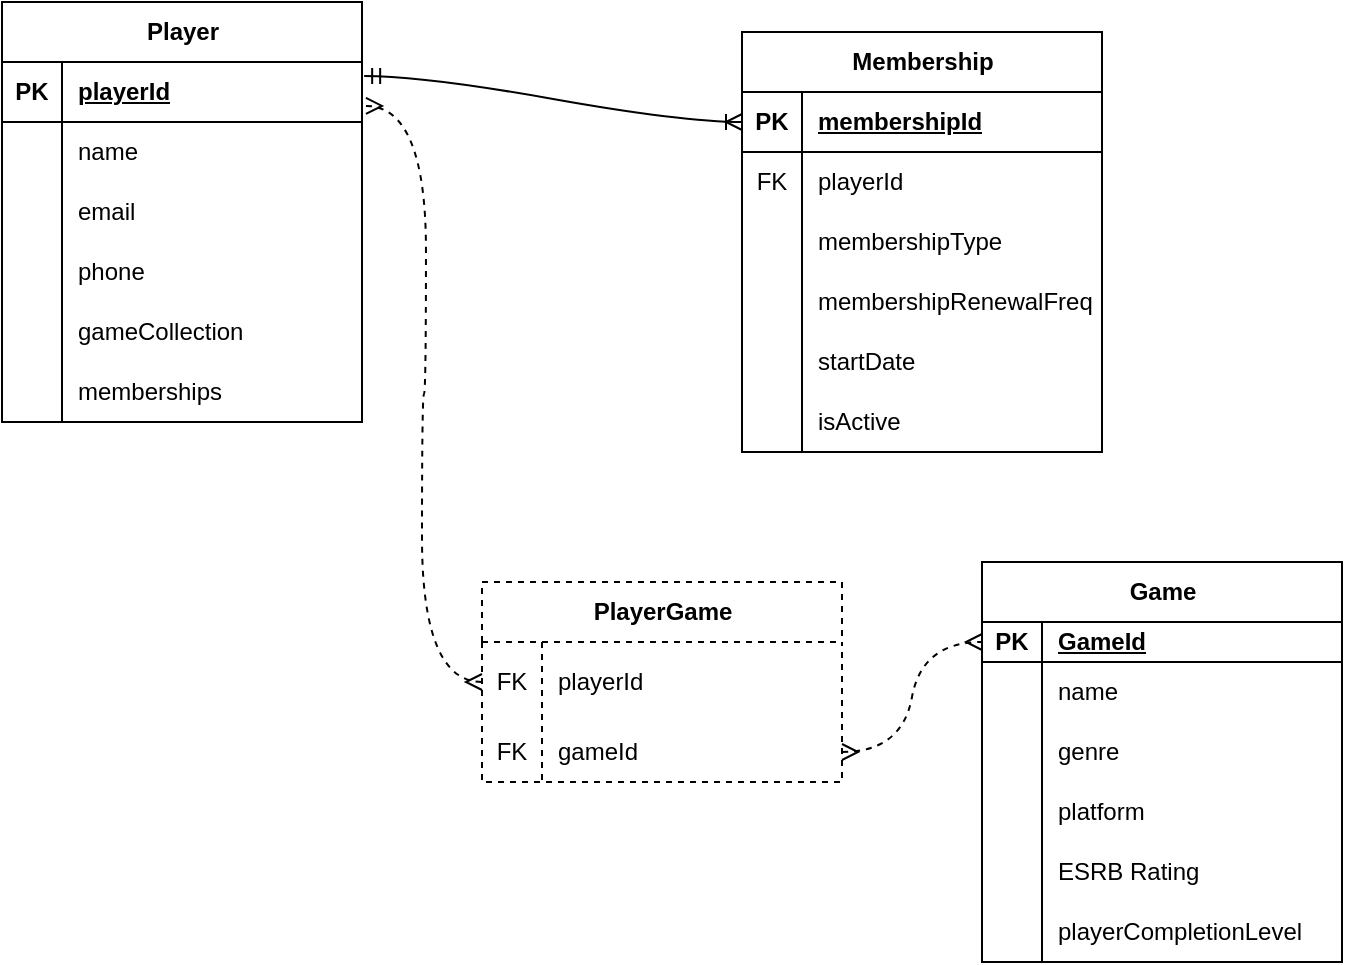<mxfile version="21.2.8" type="device">
  <diagram name="Page-1" id="vTsgXEQPl2i8FtGADmaB">
    <mxGraphModel dx="718" dy="622" grid="1" gridSize="10" guides="1" tooltips="1" connect="1" arrows="1" fold="1" page="1" pageScale="1" pageWidth="850" pageHeight="1100" math="0" shadow="0">
      <root>
        <mxCell id="0" />
        <mxCell id="1" parent="0" />
        <mxCell id="uFllj9H5I7A-Kj5GY4ly-1" value="Game" style="shape=table;startSize=30;container=1;collapsible=1;childLayout=tableLayout;fixedRows=1;rowLines=0;fontStyle=1;align=center;resizeLast=1;html=1;" vertex="1" parent="1">
          <mxGeometry x="520" y="360" width="180" height="200" as="geometry" />
        </mxCell>
        <mxCell id="uFllj9H5I7A-Kj5GY4ly-2" value="" style="shape=tableRow;horizontal=0;startSize=0;swimlaneHead=0;swimlaneBody=0;fillColor=none;collapsible=0;dropTarget=0;points=[[0,0.5],[1,0.5]];portConstraint=eastwest;top=0;left=0;right=0;bottom=1;" vertex="1" parent="uFllj9H5I7A-Kj5GY4ly-1">
          <mxGeometry y="30" width="180" height="20" as="geometry" />
        </mxCell>
        <mxCell id="uFllj9H5I7A-Kj5GY4ly-3" value="PK" style="shape=partialRectangle;connectable=0;fillColor=none;top=0;left=0;bottom=0;right=0;fontStyle=1;overflow=hidden;whiteSpace=wrap;html=1;" vertex="1" parent="uFllj9H5I7A-Kj5GY4ly-2">
          <mxGeometry width="30" height="20" as="geometry">
            <mxRectangle width="30" height="20" as="alternateBounds" />
          </mxGeometry>
        </mxCell>
        <mxCell id="uFllj9H5I7A-Kj5GY4ly-4" value="GameId" style="shape=partialRectangle;connectable=0;fillColor=none;top=0;left=0;bottom=0;right=0;align=left;spacingLeft=6;fontStyle=5;overflow=hidden;whiteSpace=wrap;html=1;" vertex="1" parent="uFllj9H5I7A-Kj5GY4ly-2">
          <mxGeometry x="30" width="150" height="20" as="geometry">
            <mxRectangle width="150" height="20" as="alternateBounds" />
          </mxGeometry>
        </mxCell>
        <mxCell id="uFllj9H5I7A-Kj5GY4ly-5" value="" style="shape=tableRow;horizontal=0;startSize=0;swimlaneHead=0;swimlaneBody=0;fillColor=none;collapsible=0;dropTarget=0;points=[[0,0.5],[1,0.5]];portConstraint=eastwest;top=0;left=0;right=0;bottom=0;" vertex="1" parent="uFllj9H5I7A-Kj5GY4ly-1">
          <mxGeometry y="50" width="180" height="30" as="geometry" />
        </mxCell>
        <mxCell id="uFllj9H5I7A-Kj5GY4ly-6" value="" style="shape=partialRectangle;connectable=0;fillColor=none;top=0;left=0;bottom=0;right=0;editable=1;overflow=hidden;whiteSpace=wrap;html=1;" vertex="1" parent="uFllj9H5I7A-Kj5GY4ly-5">
          <mxGeometry width="30" height="30" as="geometry">
            <mxRectangle width="30" height="30" as="alternateBounds" />
          </mxGeometry>
        </mxCell>
        <mxCell id="uFllj9H5I7A-Kj5GY4ly-7" value="name" style="shape=partialRectangle;connectable=0;fillColor=none;top=0;left=0;bottom=0;right=0;align=left;spacingLeft=6;overflow=hidden;whiteSpace=wrap;html=1;" vertex="1" parent="uFllj9H5I7A-Kj5GY4ly-5">
          <mxGeometry x="30" width="150" height="30" as="geometry">
            <mxRectangle width="150" height="30" as="alternateBounds" />
          </mxGeometry>
        </mxCell>
        <mxCell id="uFllj9H5I7A-Kj5GY4ly-8" value="" style="shape=tableRow;horizontal=0;startSize=0;swimlaneHead=0;swimlaneBody=0;fillColor=none;collapsible=0;dropTarget=0;points=[[0,0.5],[1,0.5]];portConstraint=eastwest;top=0;left=0;right=0;bottom=0;" vertex="1" parent="uFllj9H5I7A-Kj5GY4ly-1">
          <mxGeometry y="80" width="180" height="30" as="geometry" />
        </mxCell>
        <mxCell id="uFllj9H5I7A-Kj5GY4ly-9" value="" style="shape=partialRectangle;connectable=0;fillColor=none;top=0;left=0;bottom=0;right=0;editable=1;overflow=hidden;whiteSpace=wrap;html=1;" vertex="1" parent="uFllj9H5I7A-Kj5GY4ly-8">
          <mxGeometry width="30" height="30" as="geometry">
            <mxRectangle width="30" height="30" as="alternateBounds" />
          </mxGeometry>
        </mxCell>
        <mxCell id="uFllj9H5I7A-Kj5GY4ly-10" value="genre" style="shape=partialRectangle;connectable=0;fillColor=none;top=0;left=0;bottom=0;right=0;align=left;spacingLeft=6;overflow=hidden;whiteSpace=wrap;html=1;" vertex="1" parent="uFllj9H5I7A-Kj5GY4ly-8">
          <mxGeometry x="30" width="150" height="30" as="geometry">
            <mxRectangle width="150" height="30" as="alternateBounds" />
          </mxGeometry>
        </mxCell>
        <mxCell id="uFllj9H5I7A-Kj5GY4ly-11" value="" style="shape=tableRow;horizontal=0;startSize=0;swimlaneHead=0;swimlaneBody=0;fillColor=none;collapsible=0;dropTarget=0;points=[[0,0.5],[1,0.5]];portConstraint=eastwest;top=0;left=0;right=0;bottom=0;" vertex="1" parent="uFllj9H5I7A-Kj5GY4ly-1">
          <mxGeometry y="110" width="180" height="30" as="geometry" />
        </mxCell>
        <mxCell id="uFllj9H5I7A-Kj5GY4ly-12" value="" style="shape=partialRectangle;connectable=0;fillColor=none;top=0;left=0;bottom=0;right=0;editable=1;overflow=hidden;whiteSpace=wrap;html=1;" vertex="1" parent="uFllj9H5I7A-Kj5GY4ly-11">
          <mxGeometry width="30" height="30" as="geometry">
            <mxRectangle width="30" height="30" as="alternateBounds" />
          </mxGeometry>
        </mxCell>
        <mxCell id="uFllj9H5I7A-Kj5GY4ly-13" value="platform" style="shape=partialRectangle;connectable=0;fillColor=none;top=0;left=0;bottom=0;right=0;align=left;spacingLeft=6;overflow=hidden;whiteSpace=wrap;html=1;" vertex="1" parent="uFllj9H5I7A-Kj5GY4ly-11">
          <mxGeometry x="30" width="150" height="30" as="geometry">
            <mxRectangle width="150" height="30" as="alternateBounds" />
          </mxGeometry>
        </mxCell>
        <mxCell id="uFllj9H5I7A-Kj5GY4ly-66" style="shape=tableRow;horizontal=0;startSize=0;swimlaneHead=0;swimlaneBody=0;fillColor=none;collapsible=0;dropTarget=0;points=[[0,0.5],[1,0.5]];portConstraint=eastwest;top=0;left=0;right=0;bottom=0;" vertex="1" parent="uFllj9H5I7A-Kj5GY4ly-1">
          <mxGeometry y="140" width="180" height="30" as="geometry" />
        </mxCell>
        <mxCell id="uFllj9H5I7A-Kj5GY4ly-67" style="shape=partialRectangle;connectable=0;fillColor=none;top=0;left=0;bottom=0;right=0;editable=1;overflow=hidden;whiteSpace=wrap;html=1;" vertex="1" parent="uFllj9H5I7A-Kj5GY4ly-66">
          <mxGeometry width="30" height="30" as="geometry">
            <mxRectangle width="30" height="30" as="alternateBounds" />
          </mxGeometry>
        </mxCell>
        <mxCell id="uFllj9H5I7A-Kj5GY4ly-68" value="ESRB Rating" style="shape=partialRectangle;connectable=0;fillColor=none;top=0;left=0;bottom=0;right=0;align=left;spacingLeft=6;overflow=hidden;whiteSpace=wrap;html=1;" vertex="1" parent="uFllj9H5I7A-Kj5GY4ly-66">
          <mxGeometry x="30" width="150" height="30" as="geometry">
            <mxRectangle width="150" height="30" as="alternateBounds" />
          </mxGeometry>
        </mxCell>
        <mxCell id="uFllj9H5I7A-Kj5GY4ly-90" style="shape=tableRow;horizontal=0;startSize=0;swimlaneHead=0;swimlaneBody=0;fillColor=none;collapsible=0;dropTarget=0;points=[[0,0.5],[1,0.5]];portConstraint=eastwest;top=0;left=0;right=0;bottom=0;" vertex="1" parent="uFllj9H5I7A-Kj5GY4ly-1">
          <mxGeometry y="170" width="180" height="30" as="geometry" />
        </mxCell>
        <mxCell id="uFllj9H5I7A-Kj5GY4ly-91" value="" style="shape=partialRectangle;connectable=0;fillColor=none;top=0;left=0;bottom=0;right=0;editable=1;overflow=hidden;whiteSpace=wrap;html=1;" vertex="1" parent="uFllj9H5I7A-Kj5GY4ly-90">
          <mxGeometry width="30" height="30" as="geometry">
            <mxRectangle width="30" height="30" as="alternateBounds" />
          </mxGeometry>
        </mxCell>
        <mxCell id="uFllj9H5I7A-Kj5GY4ly-92" value="playerCompletionLevel" style="shape=partialRectangle;connectable=0;fillColor=none;top=0;left=0;bottom=0;right=0;align=left;spacingLeft=6;overflow=hidden;whiteSpace=wrap;html=1;" vertex="1" parent="uFllj9H5I7A-Kj5GY4ly-90">
          <mxGeometry x="30" width="150" height="30" as="geometry">
            <mxRectangle width="150" height="30" as="alternateBounds" />
          </mxGeometry>
        </mxCell>
        <mxCell id="uFllj9H5I7A-Kj5GY4ly-53" value="Player" style="shape=table;startSize=30;container=1;collapsible=1;childLayout=tableLayout;fixedRows=1;rowLines=0;fontStyle=1;align=center;resizeLast=1;html=1;" vertex="1" parent="1">
          <mxGeometry x="30" y="80" width="180" height="210" as="geometry" />
        </mxCell>
        <mxCell id="uFllj9H5I7A-Kj5GY4ly-54" value="" style="shape=tableRow;horizontal=0;startSize=0;swimlaneHead=0;swimlaneBody=0;fillColor=none;collapsible=0;dropTarget=0;points=[[0,0.5],[1,0.5]];portConstraint=eastwest;top=0;left=0;right=0;bottom=1;" vertex="1" parent="uFllj9H5I7A-Kj5GY4ly-53">
          <mxGeometry y="30" width="180" height="30" as="geometry" />
        </mxCell>
        <mxCell id="uFllj9H5I7A-Kj5GY4ly-55" value="PK" style="shape=partialRectangle;connectable=0;fillColor=none;top=0;left=0;bottom=0;right=0;fontStyle=1;overflow=hidden;whiteSpace=wrap;html=1;" vertex="1" parent="uFllj9H5I7A-Kj5GY4ly-54">
          <mxGeometry width="30" height="30" as="geometry">
            <mxRectangle width="30" height="30" as="alternateBounds" />
          </mxGeometry>
        </mxCell>
        <mxCell id="uFllj9H5I7A-Kj5GY4ly-56" value="playerId" style="shape=partialRectangle;connectable=0;fillColor=none;top=0;left=0;bottom=0;right=0;align=left;spacingLeft=6;fontStyle=5;overflow=hidden;whiteSpace=wrap;html=1;" vertex="1" parent="uFllj9H5I7A-Kj5GY4ly-54">
          <mxGeometry x="30" width="150" height="30" as="geometry">
            <mxRectangle width="150" height="30" as="alternateBounds" />
          </mxGeometry>
        </mxCell>
        <mxCell id="uFllj9H5I7A-Kj5GY4ly-57" value="" style="shape=tableRow;horizontal=0;startSize=0;swimlaneHead=0;swimlaneBody=0;fillColor=none;collapsible=0;dropTarget=0;points=[[0,0.5],[1,0.5]];portConstraint=eastwest;top=0;left=0;right=0;bottom=0;" vertex="1" parent="uFllj9H5I7A-Kj5GY4ly-53">
          <mxGeometry y="60" width="180" height="30" as="geometry" />
        </mxCell>
        <mxCell id="uFllj9H5I7A-Kj5GY4ly-58" value="" style="shape=partialRectangle;connectable=0;fillColor=none;top=0;left=0;bottom=0;right=0;editable=1;overflow=hidden;whiteSpace=wrap;html=1;" vertex="1" parent="uFllj9H5I7A-Kj5GY4ly-57">
          <mxGeometry width="30" height="30" as="geometry">
            <mxRectangle width="30" height="30" as="alternateBounds" />
          </mxGeometry>
        </mxCell>
        <mxCell id="uFllj9H5I7A-Kj5GY4ly-59" value="name" style="shape=partialRectangle;connectable=0;fillColor=none;top=0;left=0;bottom=0;right=0;align=left;spacingLeft=6;overflow=hidden;whiteSpace=wrap;html=1;" vertex="1" parent="uFllj9H5I7A-Kj5GY4ly-57">
          <mxGeometry x="30" width="150" height="30" as="geometry">
            <mxRectangle width="150" height="30" as="alternateBounds" />
          </mxGeometry>
        </mxCell>
        <mxCell id="uFllj9H5I7A-Kj5GY4ly-60" value="" style="shape=tableRow;horizontal=0;startSize=0;swimlaneHead=0;swimlaneBody=0;fillColor=none;collapsible=0;dropTarget=0;points=[[0,0.5],[1,0.5]];portConstraint=eastwest;top=0;left=0;right=0;bottom=0;" vertex="1" parent="uFllj9H5I7A-Kj5GY4ly-53">
          <mxGeometry y="90" width="180" height="30" as="geometry" />
        </mxCell>
        <mxCell id="uFllj9H5I7A-Kj5GY4ly-61" value="" style="shape=partialRectangle;connectable=0;fillColor=none;top=0;left=0;bottom=0;right=0;editable=1;overflow=hidden;whiteSpace=wrap;html=1;" vertex="1" parent="uFllj9H5I7A-Kj5GY4ly-60">
          <mxGeometry width="30" height="30" as="geometry">
            <mxRectangle width="30" height="30" as="alternateBounds" />
          </mxGeometry>
        </mxCell>
        <mxCell id="uFllj9H5I7A-Kj5GY4ly-62" value="email" style="shape=partialRectangle;connectable=0;fillColor=none;top=0;left=0;bottom=0;right=0;align=left;spacingLeft=6;overflow=hidden;whiteSpace=wrap;html=1;" vertex="1" parent="uFllj9H5I7A-Kj5GY4ly-60">
          <mxGeometry x="30" width="150" height="30" as="geometry">
            <mxRectangle width="150" height="30" as="alternateBounds" />
          </mxGeometry>
        </mxCell>
        <mxCell id="uFllj9H5I7A-Kj5GY4ly-63" value="" style="shape=tableRow;horizontal=0;startSize=0;swimlaneHead=0;swimlaneBody=0;fillColor=none;collapsible=0;dropTarget=0;points=[[0,0.5],[1,0.5]];portConstraint=eastwest;top=0;left=0;right=0;bottom=0;" vertex="1" parent="uFllj9H5I7A-Kj5GY4ly-53">
          <mxGeometry y="120" width="180" height="30" as="geometry" />
        </mxCell>
        <mxCell id="uFllj9H5I7A-Kj5GY4ly-64" value="" style="shape=partialRectangle;connectable=0;fillColor=none;top=0;left=0;bottom=0;right=0;editable=1;overflow=hidden;whiteSpace=wrap;html=1;" vertex="1" parent="uFllj9H5I7A-Kj5GY4ly-63">
          <mxGeometry width="30" height="30" as="geometry">
            <mxRectangle width="30" height="30" as="alternateBounds" />
          </mxGeometry>
        </mxCell>
        <mxCell id="uFllj9H5I7A-Kj5GY4ly-65" value="phone" style="shape=partialRectangle;connectable=0;fillColor=none;top=0;left=0;bottom=0;right=0;align=left;spacingLeft=6;overflow=hidden;whiteSpace=wrap;html=1;" vertex="1" parent="uFllj9H5I7A-Kj5GY4ly-63">
          <mxGeometry x="30" width="150" height="30" as="geometry">
            <mxRectangle width="150" height="30" as="alternateBounds" />
          </mxGeometry>
        </mxCell>
        <mxCell id="uFllj9H5I7A-Kj5GY4ly-82" style="shape=tableRow;horizontal=0;startSize=0;swimlaneHead=0;swimlaneBody=0;fillColor=none;collapsible=0;dropTarget=0;points=[[0,0.5],[1,0.5]];portConstraint=eastwest;top=0;left=0;right=0;bottom=0;" vertex="1" parent="uFllj9H5I7A-Kj5GY4ly-53">
          <mxGeometry y="150" width="180" height="30" as="geometry" />
        </mxCell>
        <mxCell id="uFllj9H5I7A-Kj5GY4ly-83" style="shape=partialRectangle;connectable=0;fillColor=none;top=0;left=0;bottom=0;right=0;editable=1;overflow=hidden;whiteSpace=wrap;html=1;" vertex="1" parent="uFllj9H5I7A-Kj5GY4ly-82">
          <mxGeometry width="30" height="30" as="geometry">
            <mxRectangle width="30" height="30" as="alternateBounds" />
          </mxGeometry>
        </mxCell>
        <mxCell id="uFllj9H5I7A-Kj5GY4ly-84" value="gameCollection" style="shape=partialRectangle;connectable=0;fillColor=none;top=0;left=0;bottom=0;right=0;align=left;spacingLeft=6;overflow=hidden;whiteSpace=wrap;html=1;" vertex="1" parent="uFllj9H5I7A-Kj5GY4ly-82">
          <mxGeometry x="30" width="150" height="30" as="geometry">
            <mxRectangle width="150" height="30" as="alternateBounds" />
          </mxGeometry>
        </mxCell>
        <mxCell id="uFllj9H5I7A-Kj5GY4ly-85" style="shape=tableRow;horizontal=0;startSize=0;swimlaneHead=0;swimlaneBody=0;fillColor=none;collapsible=0;dropTarget=0;points=[[0,0.5],[1,0.5]];portConstraint=eastwest;top=0;left=0;right=0;bottom=0;" vertex="1" parent="uFllj9H5I7A-Kj5GY4ly-53">
          <mxGeometry y="180" width="180" height="30" as="geometry" />
        </mxCell>
        <mxCell id="uFllj9H5I7A-Kj5GY4ly-86" value="" style="shape=partialRectangle;connectable=0;fillColor=none;top=0;left=0;bottom=0;right=0;editable=1;overflow=hidden;whiteSpace=wrap;html=1;" vertex="1" parent="uFllj9H5I7A-Kj5GY4ly-85">
          <mxGeometry width="30" height="30" as="geometry">
            <mxRectangle width="30" height="30" as="alternateBounds" />
          </mxGeometry>
        </mxCell>
        <mxCell id="uFllj9H5I7A-Kj5GY4ly-87" value="memberships" style="shape=partialRectangle;connectable=0;fillColor=none;top=0;left=0;bottom=0;right=0;align=left;spacingLeft=6;overflow=hidden;whiteSpace=wrap;html=1;" vertex="1" parent="uFllj9H5I7A-Kj5GY4ly-85">
          <mxGeometry x="30" width="150" height="30" as="geometry">
            <mxRectangle width="150" height="30" as="alternateBounds" />
          </mxGeometry>
        </mxCell>
        <mxCell id="uFllj9H5I7A-Kj5GY4ly-69" value="Membership" style="shape=table;startSize=30;container=1;collapsible=1;childLayout=tableLayout;fixedRows=1;rowLines=0;fontStyle=1;align=center;resizeLast=1;html=1;" vertex="1" parent="1">
          <mxGeometry x="400" y="95" width="180" height="210" as="geometry" />
        </mxCell>
        <mxCell id="uFllj9H5I7A-Kj5GY4ly-70" value="" style="shape=tableRow;horizontal=0;startSize=0;swimlaneHead=0;swimlaneBody=0;fillColor=none;collapsible=0;dropTarget=0;points=[[0,0.5],[1,0.5]];portConstraint=eastwest;top=0;left=0;right=0;bottom=1;" vertex="1" parent="uFllj9H5I7A-Kj5GY4ly-69">
          <mxGeometry y="30" width="180" height="30" as="geometry" />
        </mxCell>
        <mxCell id="uFllj9H5I7A-Kj5GY4ly-71" value="PK" style="shape=partialRectangle;connectable=0;fillColor=none;top=0;left=0;bottom=0;right=0;fontStyle=1;overflow=hidden;whiteSpace=wrap;html=1;" vertex="1" parent="uFllj9H5I7A-Kj5GY4ly-70">
          <mxGeometry width="30" height="30" as="geometry">
            <mxRectangle width="30" height="30" as="alternateBounds" />
          </mxGeometry>
        </mxCell>
        <mxCell id="uFllj9H5I7A-Kj5GY4ly-72" value="membershipId" style="shape=partialRectangle;connectable=0;fillColor=none;top=0;left=0;bottom=0;right=0;align=left;spacingLeft=6;fontStyle=5;overflow=hidden;whiteSpace=wrap;html=1;" vertex="1" parent="uFllj9H5I7A-Kj5GY4ly-70">
          <mxGeometry x="30" width="150" height="30" as="geometry">
            <mxRectangle width="150" height="30" as="alternateBounds" />
          </mxGeometry>
        </mxCell>
        <mxCell id="uFllj9H5I7A-Kj5GY4ly-96" style="shape=tableRow;horizontal=0;startSize=0;swimlaneHead=0;swimlaneBody=0;fillColor=none;collapsible=0;dropTarget=0;points=[[0,0.5],[1,0.5]];portConstraint=eastwest;top=0;left=0;right=0;bottom=0;" vertex="1" parent="uFllj9H5I7A-Kj5GY4ly-69">
          <mxGeometry y="60" width="180" height="30" as="geometry" />
        </mxCell>
        <mxCell id="uFllj9H5I7A-Kj5GY4ly-97" value="FK" style="shape=partialRectangle;connectable=0;fillColor=none;top=0;left=0;bottom=0;right=0;editable=1;overflow=hidden;whiteSpace=wrap;html=1;" vertex="1" parent="uFllj9H5I7A-Kj5GY4ly-96">
          <mxGeometry width="30" height="30" as="geometry">
            <mxRectangle width="30" height="30" as="alternateBounds" />
          </mxGeometry>
        </mxCell>
        <mxCell id="uFllj9H5I7A-Kj5GY4ly-98" value="playerId" style="shape=partialRectangle;connectable=0;fillColor=none;top=0;left=0;bottom=0;right=0;align=left;spacingLeft=6;overflow=hidden;whiteSpace=wrap;html=1;" vertex="1" parent="uFllj9H5I7A-Kj5GY4ly-96">
          <mxGeometry x="30" width="150" height="30" as="geometry">
            <mxRectangle width="150" height="30" as="alternateBounds" />
          </mxGeometry>
        </mxCell>
        <mxCell id="uFllj9H5I7A-Kj5GY4ly-73" value="" style="shape=tableRow;horizontal=0;startSize=0;swimlaneHead=0;swimlaneBody=0;fillColor=none;collapsible=0;dropTarget=0;points=[[0,0.5],[1,0.5]];portConstraint=eastwest;top=0;left=0;right=0;bottom=0;" vertex="1" parent="uFllj9H5I7A-Kj5GY4ly-69">
          <mxGeometry y="90" width="180" height="30" as="geometry" />
        </mxCell>
        <mxCell id="uFllj9H5I7A-Kj5GY4ly-74" value="" style="shape=partialRectangle;connectable=0;fillColor=none;top=0;left=0;bottom=0;right=0;editable=1;overflow=hidden;whiteSpace=wrap;html=1;" vertex="1" parent="uFllj9H5I7A-Kj5GY4ly-73">
          <mxGeometry width="30" height="30" as="geometry">
            <mxRectangle width="30" height="30" as="alternateBounds" />
          </mxGeometry>
        </mxCell>
        <mxCell id="uFllj9H5I7A-Kj5GY4ly-75" value="membershipType" style="shape=partialRectangle;connectable=0;fillColor=none;top=0;left=0;bottom=0;right=0;align=left;spacingLeft=6;overflow=hidden;whiteSpace=wrap;html=1;" vertex="1" parent="uFllj9H5I7A-Kj5GY4ly-73">
          <mxGeometry x="30" width="150" height="30" as="geometry">
            <mxRectangle width="150" height="30" as="alternateBounds" />
          </mxGeometry>
        </mxCell>
        <mxCell id="uFllj9H5I7A-Kj5GY4ly-76" value="" style="shape=tableRow;horizontal=0;startSize=0;swimlaneHead=0;swimlaneBody=0;fillColor=none;collapsible=0;dropTarget=0;points=[[0,0.5],[1,0.5]];portConstraint=eastwest;top=0;left=0;right=0;bottom=0;" vertex="1" parent="uFllj9H5I7A-Kj5GY4ly-69">
          <mxGeometry y="120" width="180" height="30" as="geometry" />
        </mxCell>
        <mxCell id="uFllj9H5I7A-Kj5GY4ly-77" value="" style="shape=partialRectangle;connectable=0;fillColor=none;top=0;left=0;bottom=0;right=0;editable=1;overflow=hidden;whiteSpace=wrap;html=1;" vertex="1" parent="uFllj9H5I7A-Kj5GY4ly-76">
          <mxGeometry width="30" height="30" as="geometry">
            <mxRectangle width="30" height="30" as="alternateBounds" />
          </mxGeometry>
        </mxCell>
        <mxCell id="uFllj9H5I7A-Kj5GY4ly-78" value="membershipRenewalFreq" style="shape=partialRectangle;connectable=0;fillColor=none;top=0;left=0;bottom=0;right=0;align=left;spacingLeft=6;overflow=hidden;whiteSpace=wrap;html=1;" vertex="1" parent="uFllj9H5I7A-Kj5GY4ly-76">
          <mxGeometry x="30" width="150" height="30" as="geometry">
            <mxRectangle width="150" height="30" as="alternateBounds" />
          </mxGeometry>
        </mxCell>
        <mxCell id="uFllj9H5I7A-Kj5GY4ly-79" value="" style="shape=tableRow;horizontal=0;startSize=0;swimlaneHead=0;swimlaneBody=0;fillColor=none;collapsible=0;dropTarget=0;points=[[0,0.5],[1,0.5]];portConstraint=eastwest;top=0;left=0;right=0;bottom=0;" vertex="1" parent="uFllj9H5I7A-Kj5GY4ly-69">
          <mxGeometry y="150" width="180" height="30" as="geometry" />
        </mxCell>
        <mxCell id="uFllj9H5I7A-Kj5GY4ly-80" value="" style="shape=partialRectangle;connectable=0;fillColor=none;top=0;left=0;bottom=0;right=0;editable=1;overflow=hidden;whiteSpace=wrap;html=1;" vertex="1" parent="uFllj9H5I7A-Kj5GY4ly-79">
          <mxGeometry width="30" height="30" as="geometry">
            <mxRectangle width="30" height="30" as="alternateBounds" />
          </mxGeometry>
        </mxCell>
        <mxCell id="uFllj9H5I7A-Kj5GY4ly-81" value="startDate" style="shape=partialRectangle;connectable=0;fillColor=none;top=0;left=0;bottom=0;right=0;align=left;spacingLeft=6;overflow=hidden;whiteSpace=wrap;html=1;" vertex="1" parent="uFllj9H5I7A-Kj5GY4ly-79">
          <mxGeometry x="30" width="150" height="30" as="geometry">
            <mxRectangle width="150" height="30" as="alternateBounds" />
          </mxGeometry>
        </mxCell>
        <mxCell id="uFllj9H5I7A-Kj5GY4ly-117" style="shape=tableRow;horizontal=0;startSize=0;swimlaneHead=0;swimlaneBody=0;fillColor=none;collapsible=0;dropTarget=0;points=[[0,0.5],[1,0.5]];portConstraint=eastwest;top=0;left=0;right=0;bottom=0;" vertex="1" parent="uFllj9H5I7A-Kj5GY4ly-69">
          <mxGeometry y="180" width="180" height="30" as="geometry" />
        </mxCell>
        <mxCell id="uFllj9H5I7A-Kj5GY4ly-118" style="shape=partialRectangle;connectable=0;fillColor=none;top=0;left=0;bottom=0;right=0;editable=1;overflow=hidden;whiteSpace=wrap;html=1;" vertex="1" parent="uFllj9H5I7A-Kj5GY4ly-117">
          <mxGeometry width="30" height="30" as="geometry">
            <mxRectangle width="30" height="30" as="alternateBounds" />
          </mxGeometry>
        </mxCell>
        <mxCell id="uFllj9H5I7A-Kj5GY4ly-119" value="isActive" style="shape=partialRectangle;connectable=0;fillColor=none;top=0;left=0;bottom=0;right=0;align=left;spacingLeft=6;overflow=hidden;whiteSpace=wrap;html=1;" vertex="1" parent="uFllj9H5I7A-Kj5GY4ly-117">
          <mxGeometry x="30" width="150" height="30" as="geometry">
            <mxRectangle width="150" height="30" as="alternateBounds" />
          </mxGeometry>
        </mxCell>
        <mxCell id="uFllj9H5I7A-Kj5GY4ly-89" value="" style="edgeStyle=entityRelationEdgeStyle;fontSize=12;html=1;endArrow=ERoneToMany;startArrow=ERmandOne;entryX=0;entryY=0.5;entryDx=0;entryDy=0;exitX=1.006;exitY=0.233;exitDx=0;exitDy=0;exitPerimeter=0;curved=1;endFill=0;" edge="1" parent="1" source="uFllj9H5I7A-Kj5GY4ly-54" target="uFllj9H5I7A-Kj5GY4ly-70">
          <mxGeometry width="100" height="100" relative="1" as="geometry">
            <mxPoint x="270" y="80" as="sourcePoint" />
            <mxPoint x="370" y="210" as="targetPoint" />
          </mxGeometry>
        </mxCell>
        <mxCell id="uFllj9H5I7A-Kj5GY4ly-102" value="PlayerGame" style="shape=table;startSize=30;container=1;collapsible=1;childLayout=tableLayout;fixedRows=1;rowLines=0;fontStyle=1;align=center;resizeLast=1;html=1;dashed=1;" vertex="1" parent="1">
          <mxGeometry x="270" y="370" width="180" height="100" as="geometry" />
        </mxCell>
        <mxCell id="uFllj9H5I7A-Kj5GY4ly-106" value="" style="shape=tableRow;horizontal=0;startSize=0;swimlaneHead=0;swimlaneBody=0;fillColor=none;collapsible=0;dropTarget=0;points=[[0,0.5],[1,0.5]];portConstraint=eastwest;top=0;left=0;right=0;bottom=0;" vertex="1" parent="uFllj9H5I7A-Kj5GY4ly-102">
          <mxGeometry y="30" width="180" height="40" as="geometry" />
        </mxCell>
        <mxCell id="uFllj9H5I7A-Kj5GY4ly-107" value="FK" style="shape=partialRectangle;connectable=0;fillColor=none;top=0;left=0;bottom=0;right=0;editable=1;overflow=hidden;whiteSpace=wrap;html=1;" vertex="1" parent="uFllj9H5I7A-Kj5GY4ly-106">
          <mxGeometry width="30" height="40" as="geometry">
            <mxRectangle width="30" height="40" as="alternateBounds" />
          </mxGeometry>
        </mxCell>
        <mxCell id="uFllj9H5I7A-Kj5GY4ly-108" value="playerId" style="shape=partialRectangle;connectable=0;fillColor=none;top=0;left=0;bottom=0;right=0;align=left;spacingLeft=6;overflow=hidden;whiteSpace=wrap;html=1;" vertex="1" parent="uFllj9H5I7A-Kj5GY4ly-106">
          <mxGeometry x="30" width="150" height="40" as="geometry">
            <mxRectangle width="150" height="40" as="alternateBounds" />
          </mxGeometry>
        </mxCell>
        <mxCell id="uFllj9H5I7A-Kj5GY4ly-109" value="" style="shape=tableRow;horizontal=0;startSize=0;swimlaneHead=0;swimlaneBody=0;fillColor=none;collapsible=0;dropTarget=0;points=[[0,0.5],[1,0.5]];portConstraint=eastwest;top=0;left=0;right=0;bottom=0;" vertex="1" parent="uFllj9H5I7A-Kj5GY4ly-102">
          <mxGeometry y="70" width="180" height="30" as="geometry" />
        </mxCell>
        <mxCell id="uFllj9H5I7A-Kj5GY4ly-110" value="FK" style="shape=partialRectangle;connectable=0;fillColor=none;top=0;left=0;bottom=0;right=0;editable=1;overflow=hidden;whiteSpace=wrap;html=1;" vertex="1" parent="uFllj9H5I7A-Kj5GY4ly-109">
          <mxGeometry width="30" height="30" as="geometry">
            <mxRectangle width="30" height="30" as="alternateBounds" />
          </mxGeometry>
        </mxCell>
        <mxCell id="uFllj9H5I7A-Kj5GY4ly-111" value="gameId" style="shape=partialRectangle;connectable=0;fillColor=none;top=0;left=0;bottom=0;right=0;align=left;spacingLeft=6;overflow=hidden;whiteSpace=wrap;html=1;" vertex="1" parent="uFllj9H5I7A-Kj5GY4ly-109">
          <mxGeometry x="30" width="150" height="30" as="geometry">
            <mxRectangle width="150" height="30" as="alternateBounds" />
          </mxGeometry>
        </mxCell>
        <mxCell id="uFllj9H5I7A-Kj5GY4ly-115" value="" style="edgeStyle=entityRelationEdgeStyle;fontSize=12;html=1;endArrow=ERmany;startArrow=ERmany;exitX=1.011;exitY=0.733;exitDx=0;exitDy=0;exitPerimeter=0;entryX=0;entryY=0.5;entryDx=0;entryDy=0;dashed=1;curved=1;" edge="1" parent="1" source="uFllj9H5I7A-Kj5GY4ly-54" target="uFllj9H5I7A-Kj5GY4ly-106">
          <mxGeometry width="100" height="100" relative="1" as="geometry">
            <mxPoint x="250" y="275" as="sourcePoint" />
            <mxPoint x="350" y="175" as="targetPoint" />
          </mxGeometry>
        </mxCell>
        <mxCell id="uFllj9H5I7A-Kj5GY4ly-116" value="" style="edgeStyle=entityRelationEdgeStyle;fontSize=12;html=1;endArrow=ERmany;startArrow=ERmany;entryX=0;entryY=0.5;entryDx=0;entryDy=0;exitX=1;exitY=0.5;exitDx=0;exitDy=0;curved=1;dashed=1;" edge="1" parent="1" source="uFllj9H5I7A-Kj5GY4ly-109" target="uFllj9H5I7A-Kj5GY4ly-2">
          <mxGeometry width="100" height="100" relative="1" as="geometry">
            <mxPoint x="310" y="600" as="sourcePoint" />
            <mxPoint x="410" y="500" as="targetPoint" />
          </mxGeometry>
        </mxCell>
      </root>
    </mxGraphModel>
  </diagram>
</mxfile>
